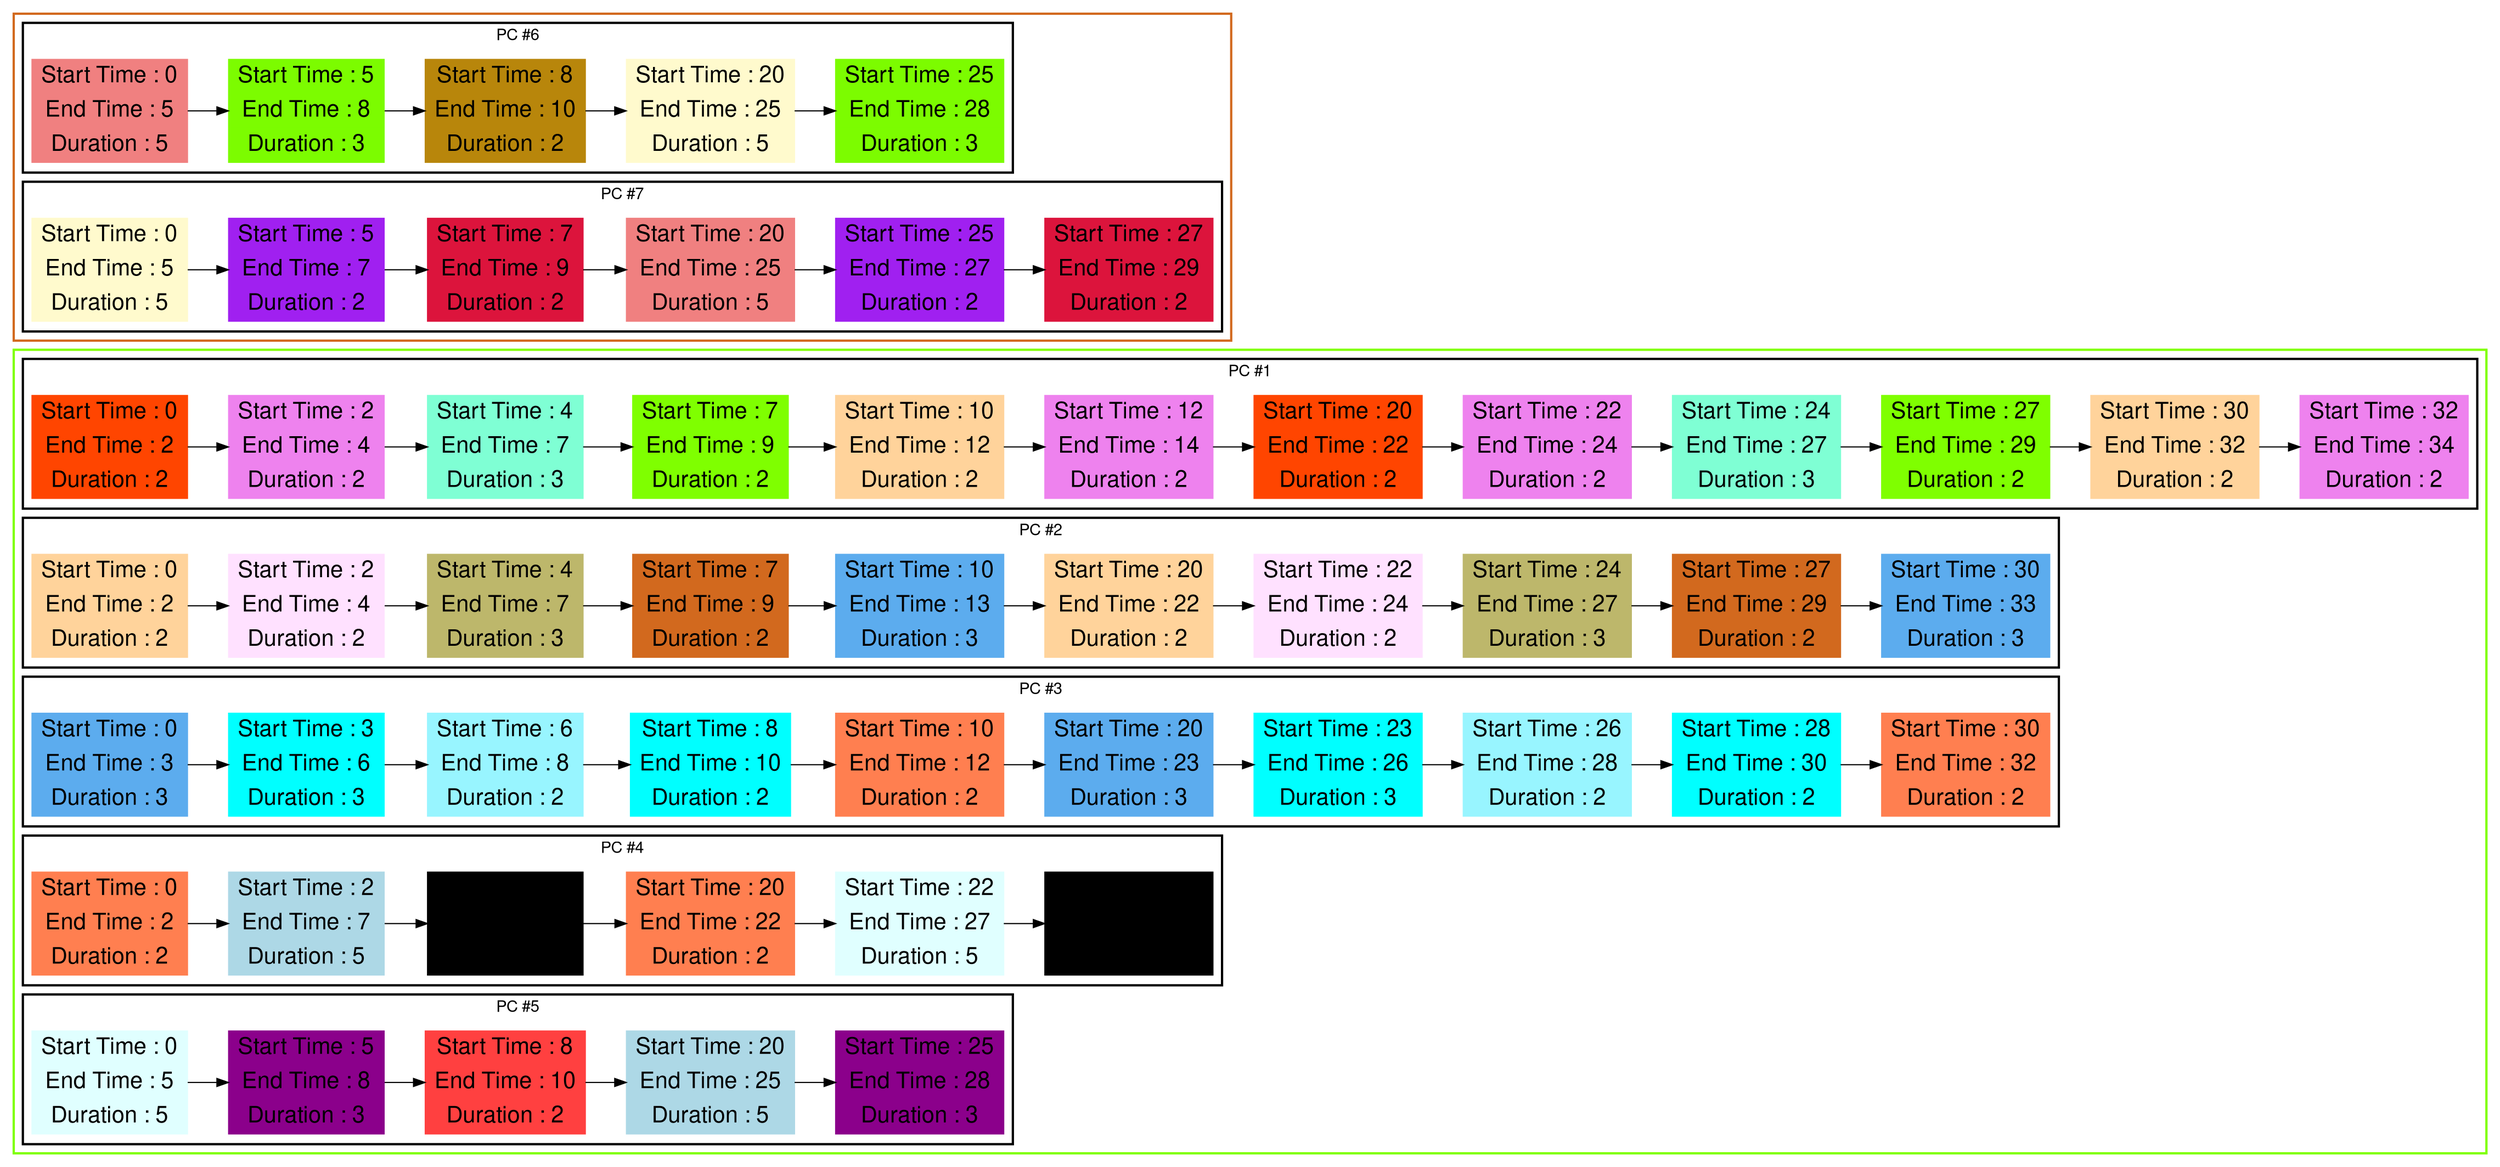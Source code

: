 digraph G {

fontname="Helvetica,Arial,sans-serif"
node [fontname="Helvetica,Arial,sans-serif"]
edge [fontname="Helvetica,Arial,sans-serif"]
graph [rankdir = "LR"];
node [fontsize = "20" shape = "ellipse"];

    subgraph cluster_Mod_0{
        color =chartreuse
        style = bold
        subgraph cluster_0{
           node [style=filled]
           color = black


            "node8" [
               label = "Start Time : 0 | End Time : 2 | Duration : 2"
               shape = "record"
               color = orangered1
            ]

            "node14" [
               label = "Start Time : 2 | End Time : 4 | Duration : 2"
               shape = "record"
               color = violet
            ]

            "node6" [
               label = "Start Time : 4 | End Time : 7 | Duration : 3"
               shape = "record"
               color = aquamarine
            ]

            "node25" [
               label = "Start Time : 7 | End Time : 9 | Duration : 2"
               shape = "record"
               color = chartreuse
            ]

            "node20" [
               label = "Start Time : 10 | End Time : 12 | Duration : 2"
               shape = "record"
               color = burlywood1
            ]

            "node15" [
               label = "Start Time : 12 | End Time : 14 | Duration : 2"
               shape = "record"
               color = violet
            ]

            "node9" [
               label = "Start Time : 20 | End Time : 22 | Duration : 2"
               shape = "record"
               color = orangered1
            ]

            "node16" [
               label = "Start Time : 22 | End Time : 24 | Duration : 2"
               shape = "record"
               color = violet
            ]

            "node7" [
               label = "Start Time : 24 | End Time : 27 | Duration : 3"
               shape = "record"
               color = aquamarine
            ]

            "node26" [
               label = "Start Time : 27 | End Time : 29 | Duration : 2"
               shape = "record"
               color = chartreuse
            ]

            "node22" [
               label = "Start Time : 30 | End Time : 32 | Duration : 2"
               shape = "record"
               color = burlywood1
            ]

            "node17" [
               label = "Start Time : 32 | End Time : 34 | Duration : 2"
               shape = "record"
               color = violet
            ]

            node8 -> node14 -> node6 -> node25 -> node20 -> node15 -> node9 -> node16 -> node7 -> node26 -> node22 -> node17

            label = "PC #1"

        }
        subgraph cluster_1{
           node [style=filled]
           color = black


            "node19" [
               label = "Start Time : 0 | End Time : 2 | Duration : 2"
               shape = "record"
               color = burlywood1
            ]

            "node12" [
               label = "Start Time : 2 | End Time : 4 | Duration : 2"
               shape = "record"
               color = thistle1
            ]

            "node40" [
               label = "Start Time : 4 | End Time : 7 | Duration : 3"
               shape = "record"
               color = darkkhaki
            ]

            "node27" [
               label = "Start Time : 7 | End Time : 9 | Duration : 2"
               shape = "record"
               color = chocolate
            ]

            "node1" [
               label = "Start Time : 10 | End Time : 13 | Duration : 3"
               shape = "record"
               color = steelblue2
            ]

            "node21" [
               label = "Start Time : 20 | End Time : 22 | Duration : 2"
               shape = "record"
               color = burlywood1
            ]

            "node13" [
               label = "Start Time : 22 | End Time : 24 | Duration : 2"
               shape = "record"
               color = thistle1
            ]

            "node41" [
               label = "Start Time : 24 | End Time : 27 | Duration : 3"
               shape = "record"
               color = darkkhaki
            ]

            "node28" [
               label = "Start Time : 27 | End Time : 29 | Duration : 2"
               shape = "record"
               color = chocolate
            ]

            "node3" [
               label = "Start Time : 30 | End Time : 33 | Duration : 3"
               shape = "record"
               color = steelblue2
            ]

            node19 -> node12 -> node40 -> node27 -> node1 -> node21 -> node13 -> node41 -> node28 -> node3

            label = "PC #2"

        }
        subgraph cluster_2{
           node [style=filled]
           color = black


            "node0" [
               label = "Start Time : 0 | End Time : 3 | Duration : 3"
               shape = "record"
               color = steelblue2
            ]

            "node4" [
               label = "Start Time : 3 | End Time : 6 | Duration : 3"
               shape = "record"
               color = aqua
            ]

            "node23" [
               label = "Start Time : 6 | End Time : 8 | Duration : 2"
               shape = "record"
               color = cadetblue1
            ]

            "node37" [
               label = "Start Time : 8 | End Time : 10 | Duration : 2"
               shape = "record"
               color = cyan
            ]

            "node30" [
               label = "Start Time : 10 | End Time : 12 | Duration : 2"
               shape = "record"
               color = coral
            ]

            "node2" [
               label = "Start Time : 20 | End Time : 23 | Duration : 3"
               shape = "record"
               color = steelblue2
            ]

            "node5" [
               label = "Start Time : 23 | End Time : 26 | Duration : 3"
               shape = "record"
               color = aqua
            ]

            "node24" [
               label = "Start Time : 26 | End Time : 28 | Duration : 2"
               shape = "record"
               color = cadetblue1
            ]

            "node38" [
               label = "Start Time : 28 | End Time : 30 | Duration : 2"
               shape = "record"
               color = cyan
            ]

            "node32" [
               label = "Start Time : 30 | End Time : 32 | Duration : 2"
               shape = "record"
               color = coral
            ]

            node0 -> node4 -> node23 -> node37 -> node30 -> node2 -> node5 -> node24 -> node38 -> node32

            label = "PC #3"

        }
        subgraph cluster_3{
           node [style=filled]
           color = black


            "node29" [
               label = "Start Time : 0 | End Time : 2 | Duration : 2"
               shape = "record"
               color = coral
            ]

            "node48" [
               label = "Start Time : 2 | End Time : 7 | Duration : 5"
               shape = "record"
               color = lightblue
            ]

            "node33" [
               label = "Start Time : 7 | End Time : 9 | Duration : 2"
               shape = "record"
               color = cornflower
            ]

            "node31" [
               label = "Start Time : 20 | End Time : 22 | Duration : 2"
               shape = "record"
               color = coral
            ]

            "node53" [
               label = "Start Time : 22 | End Time : 27 | Duration : 5"
               shape = "record"
               color = lightcyan
            ]

            "node34" [
               label = "Start Time : 27 | End Time : 29 | Duration : 2"
               shape = "record"
               color = cornflower
            ]

            node29 -> node48 -> node33 -> node31 -> node53 -> node34

            label = "PC #4"

        }
        subgraph cluster_4{
           node [style=filled]
           color = black


            "node52" [
               label = "Start Time : 0 | End Time : 5 | Duration : 5"
               shape = "record"
               color = lightcyan
            ]

            "node42" [
               label = "Start Time : 5 | End Time : 8 | Duration : 3"
               shape = "record"
               color = darkmagenta
            ]

            "node18" [
               label = "Start Time : 8 | End Time : 10 | Duration : 2"
               shape = "record"
               color = brown1
            ]

            "node49" [
               label = "Start Time : 20 | End Time : 25 | Duration : 5"
               shape = "record"
               color = lightblue
            ]

            "node43" [
               label = "Start Time : 25 | End Time : 28 | Duration : 3"
               shape = "record"
               color = darkmagenta
            ]

            node52 -> node42 -> node18 -> node49 -> node43

            label = "PC #5"

        }
    }
    subgraph cluster_Mod_5{
        color =chocolate
        style = bold
        subgraph cluster_5{
           node [style=filled]
           color = black


            "node50" [
               label = "Start Time : 0 | End Time : 5 | Duration : 5"
               shape = "record"
               color = lightcoral
            ]

            "node44" [
               label = "Start Time : 5 | End Time : 8 | Duration : 3"
               shape = "record"
               color = lawngreen
            ]

            "node39" [
               label = "Start Time : 8 | End Time : 10 | Duration : 2"
               shape = "record"
               color = darkgoldenrod
            ]

            "node47" [
               label = "Start Time : 20 | End Time : 25 | Duration : 5"
               shape = "record"
               color = lemonchiffon
            ]

            "node45" [
               label = "Start Time : 25 | End Time : 28 | Duration : 3"
               shape = "record"
               color = lawngreen
            ]

            node50 -> node44 -> node39 -> node47 -> node45

            label = "PC #6"

        }
        subgraph cluster_6{
           node [style=filled]
           color = black


            "node46" [
               label = "Start Time : 0 | End Time : 5 | Duration : 5"
               shape = "record"
               color = lemonchiffon
            ]

            "node10" [
               label = "Start Time : 5 | End Time : 7 | Duration : 2"
               shape = "record"
               color = x11purple
            ]

            "node35" [
               label = "Start Time : 7 | End Time : 9 | Duration : 2"
               shape = "record"
               color = crimson
            ]

            "node51" [
               label = "Start Time : 20 | End Time : 25 | Duration : 5"
               shape = "record"
               color = lightcoral
            ]

            "node11" [
               label = "Start Time : 25 | End Time : 27 | Duration : 2"
               shape = "record"
               color = x11purple
            ]

            "node36" [
               label = "Start Time : 27 | End Time : 29 | Duration : 2"
               shape = "record"
               color = crimson
            ]

            node46 -> node10 -> node35 -> node51 -> node11 -> node36

            label = "PC #7"

        }
    }




}

